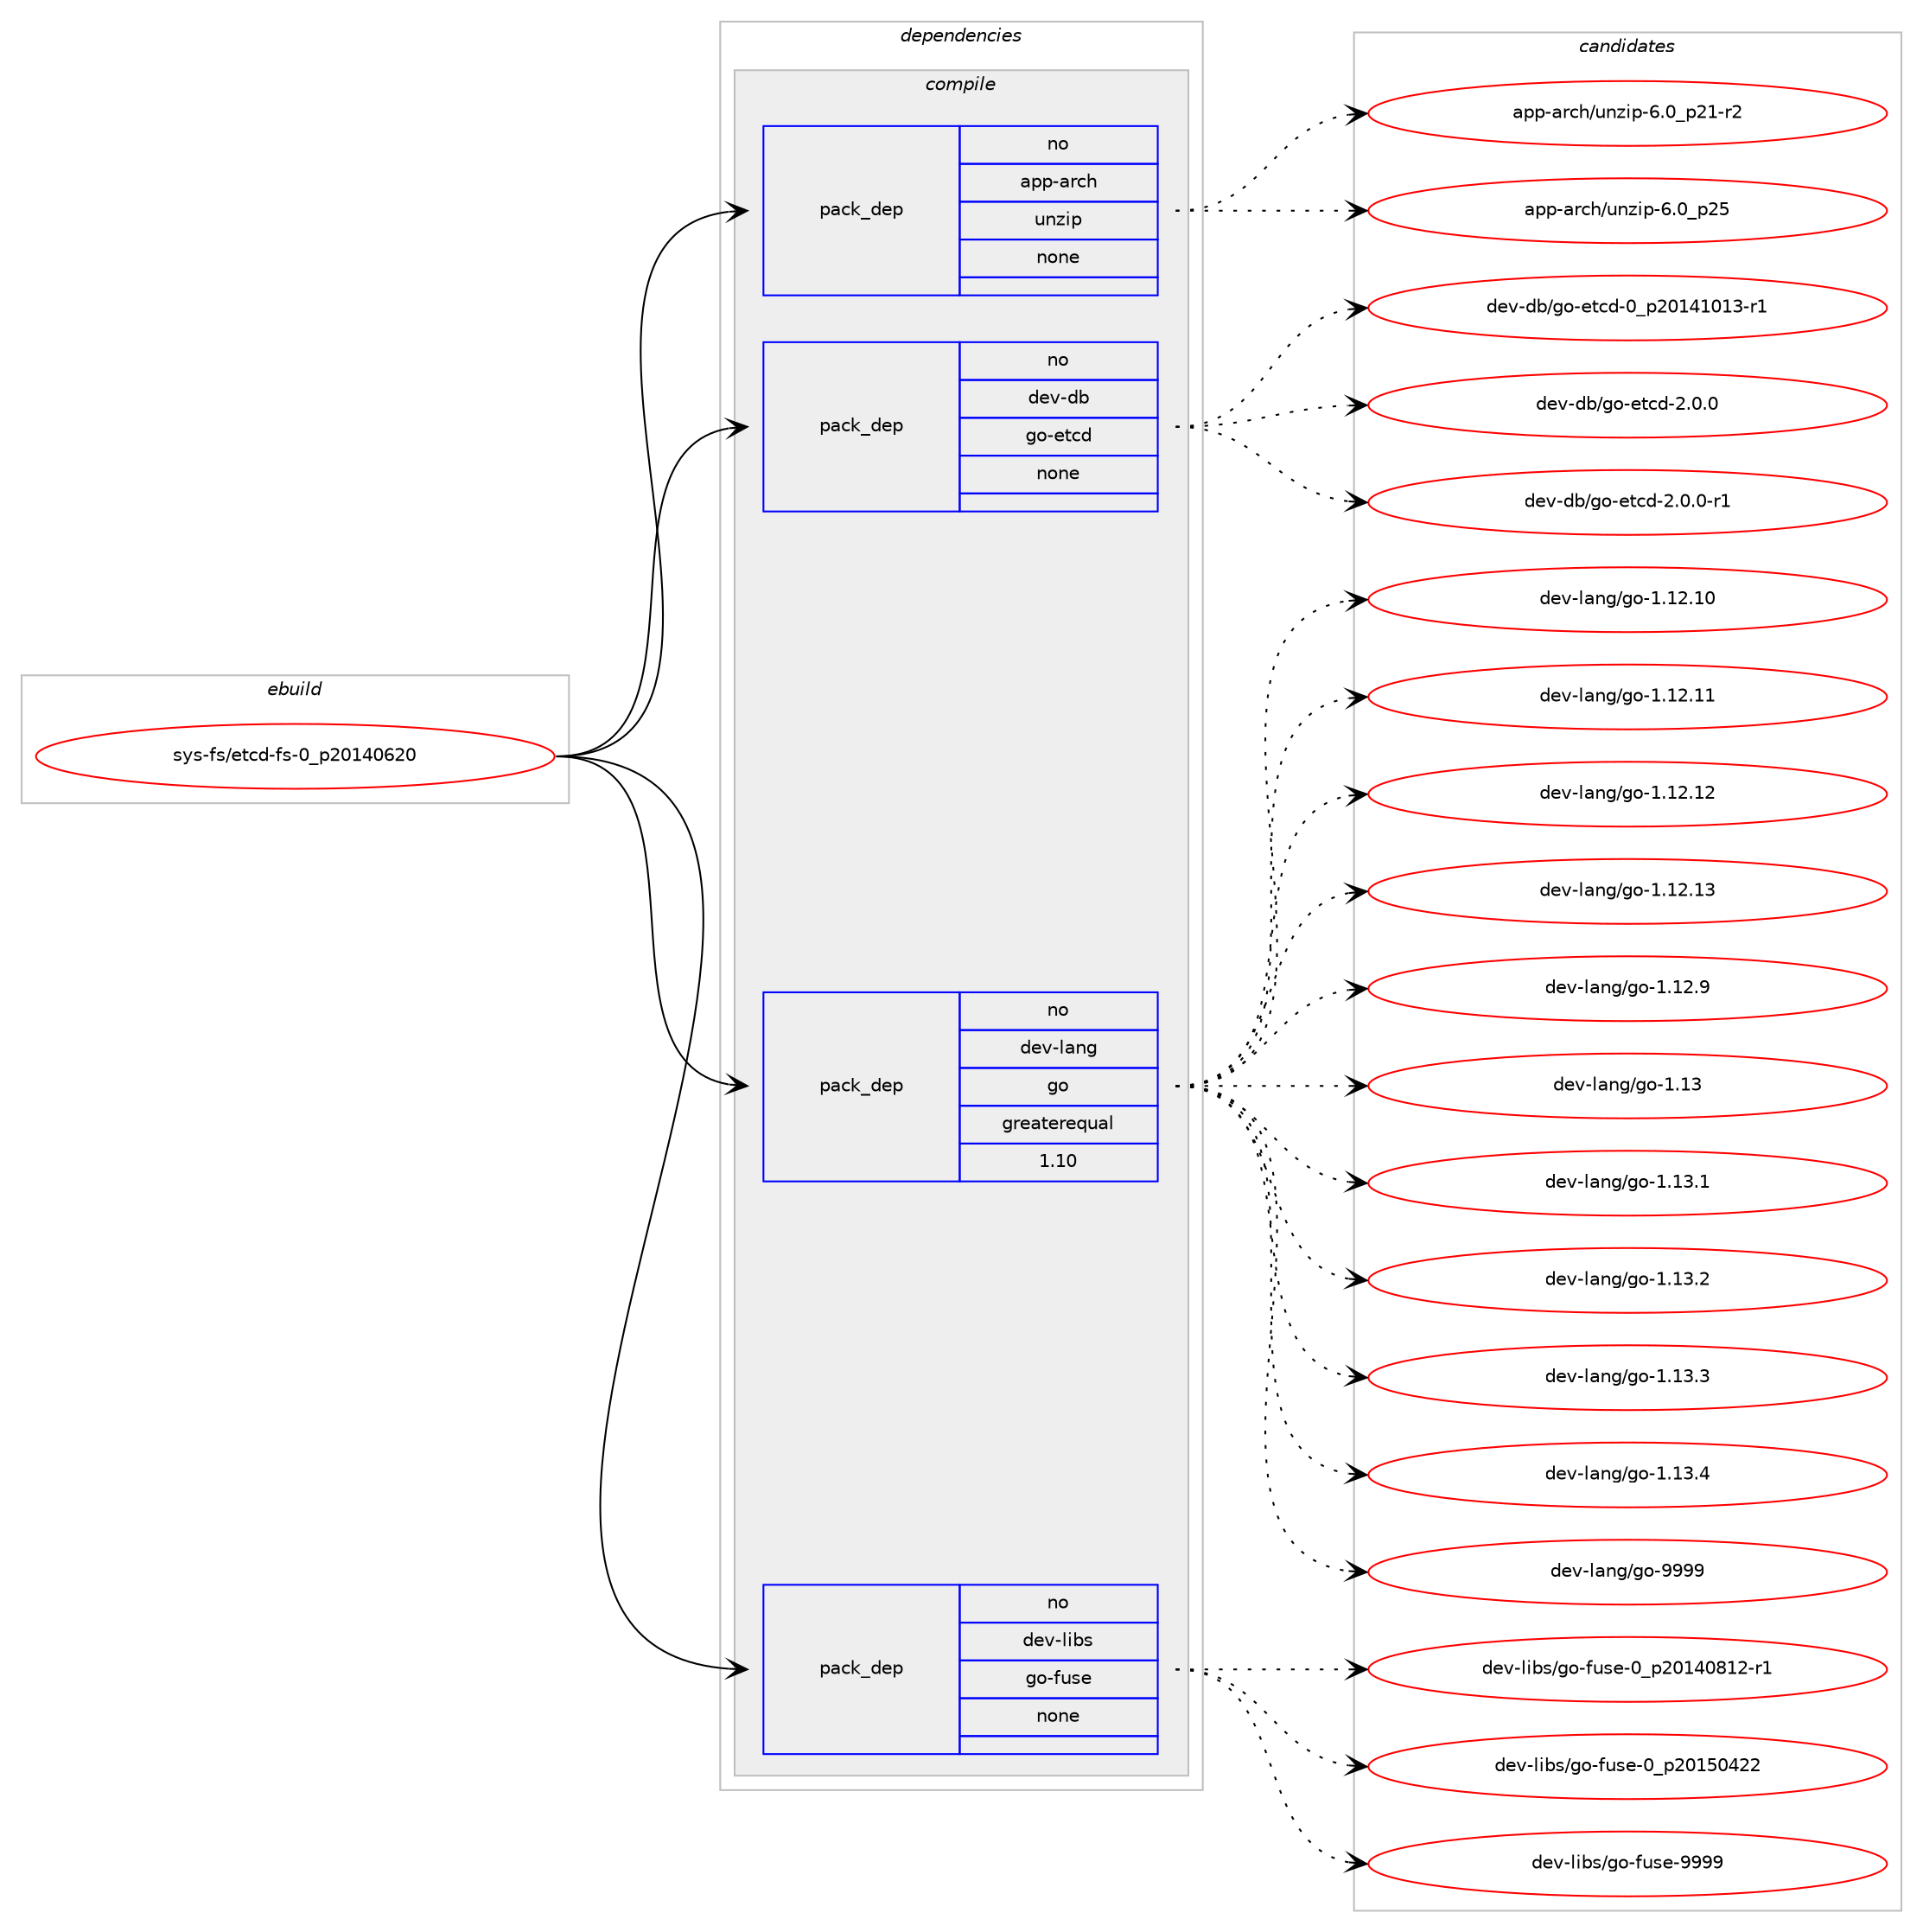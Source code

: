 digraph prolog {

# *************
# Graph options
# *************

newrank=true;
concentrate=true;
compound=true;
graph [rankdir=LR,fontname=Helvetica,fontsize=10,ranksep=1.5];#, ranksep=2.5, nodesep=0.2];
edge  [arrowhead=vee];
node  [fontname=Helvetica,fontsize=10];

# **********
# The ebuild
# **********

subgraph cluster_leftcol {
color=gray;
rank=same;
label=<<i>ebuild</i>>;
id [label="sys-fs/etcd-fs-0_p20140620", color=red, width=4, href="../sys-fs/etcd-fs-0_p20140620.svg"];
}

# ****************
# The dependencies
# ****************

subgraph cluster_midcol {
color=gray;
label=<<i>dependencies</i>>;
subgraph cluster_compile {
fillcolor="#eeeeee";
style=filled;
label=<<i>compile</i>>;
subgraph pack661905 {
dependency891926 [label=<<TABLE BORDER="0" CELLBORDER="1" CELLSPACING="0" CELLPADDING="4" WIDTH="220"><TR><TD ROWSPAN="6" CELLPADDING="30">pack_dep</TD></TR><TR><TD WIDTH="110">no</TD></TR><TR><TD>app-arch</TD></TR><TR><TD>unzip</TD></TR><TR><TD>none</TD></TR><TR><TD></TD></TR></TABLE>>, shape=none, color=blue];
}
id:e -> dependency891926:w [weight=20,style="solid",arrowhead="vee"];
subgraph pack661906 {
dependency891927 [label=<<TABLE BORDER="0" CELLBORDER="1" CELLSPACING="0" CELLPADDING="4" WIDTH="220"><TR><TD ROWSPAN="6" CELLPADDING="30">pack_dep</TD></TR><TR><TD WIDTH="110">no</TD></TR><TR><TD>dev-db</TD></TR><TR><TD>go-etcd</TD></TR><TR><TD>none</TD></TR><TR><TD></TD></TR></TABLE>>, shape=none, color=blue];
}
id:e -> dependency891927:w [weight=20,style="solid",arrowhead="vee"];
subgraph pack661907 {
dependency891928 [label=<<TABLE BORDER="0" CELLBORDER="1" CELLSPACING="0" CELLPADDING="4" WIDTH="220"><TR><TD ROWSPAN="6" CELLPADDING="30">pack_dep</TD></TR><TR><TD WIDTH="110">no</TD></TR><TR><TD>dev-lang</TD></TR><TR><TD>go</TD></TR><TR><TD>greaterequal</TD></TR><TR><TD>1.10</TD></TR></TABLE>>, shape=none, color=blue];
}
id:e -> dependency891928:w [weight=20,style="solid",arrowhead="vee"];
subgraph pack661908 {
dependency891929 [label=<<TABLE BORDER="0" CELLBORDER="1" CELLSPACING="0" CELLPADDING="4" WIDTH="220"><TR><TD ROWSPAN="6" CELLPADDING="30">pack_dep</TD></TR><TR><TD WIDTH="110">no</TD></TR><TR><TD>dev-libs</TD></TR><TR><TD>go-fuse</TD></TR><TR><TD>none</TD></TR><TR><TD></TD></TR></TABLE>>, shape=none, color=blue];
}
id:e -> dependency891929:w [weight=20,style="solid",arrowhead="vee"];
}
subgraph cluster_compileandrun {
fillcolor="#eeeeee";
style=filled;
label=<<i>compile and run</i>>;
}
subgraph cluster_run {
fillcolor="#eeeeee";
style=filled;
label=<<i>run</i>>;
}
}

# **************
# The candidates
# **************

subgraph cluster_choices {
rank=same;
color=gray;
label=<<i>candidates</i>>;

subgraph choice661905 {
color=black;
nodesep=1;
choice9711211245971149910447117110122105112455446489511250494511450 [label="app-arch/unzip-6.0_p21-r2", color=red, width=4,href="../app-arch/unzip-6.0_p21-r2.svg"];
choice971121124597114991044711711012210511245544648951125053 [label="app-arch/unzip-6.0_p25", color=red, width=4,href="../app-arch/unzip-6.0_p25.svg"];
dependency891926:e -> choice9711211245971149910447117110122105112455446489511250494511450:w [style=dotted,weight="100"];
dependency891926:e -> choice971121124597114991044711711012210511245544648951125053:w [style=dotted,weight="100"];
}
subgraph choice661906 {
color=black;
nodesep=1;
choice100101118451009847103111451011169910045489511250484952494849514511449 [label="dev-db/go-etcd-0_p20141013-r1", color=red, width=4,href="../dev-db/go-etcd-0_p20141013-r1.svg"];
choice1001011184510098471031114510111699100455046484648 [label="dev-db/go-etcd-2.0.0", color=red, width=4,href="../dev-db/go-etcd-2.0.0.svg"];
choice10010111845100984710311145101116991004550464846484511449 [label="dev-db/go-etcd-2.0.0-r1", color=red, width=4,href="../dev-db/go-etcd-2.0.0-r1.svg"];
dependency891927:e -> choice100101118451009847103111451011169910045489511250484952494849514511449:w [style=dotted,weight="100"];
dependency891927:e -> choice1001011184510098471031114510111699100455046484648:w [style=dotted,weight="100"];
dependency891927:e -> choice10010111845100984710311145101116991004550464846484511449:w [style=dotted,weight="100"];
}
subgraph choice661907 {
color=black;
nodesep=1;
choice1001011184510897110103471031114549464950464948 [label="dev-lang/go-1.12.10", color=red, width=4,href="../dev-lang/go-1.12.10.svg"];
choice1001011184510897110103471031114549464950464949 [label="dev-lang/go-1.12.11", color=red, width=4,href="../dev-lang/go-1.12.11.svg"];
choice1001011184510897110103471031114549464950464950 [label="dev-lang/go-1.12.12", color=red, width=4,href="../dev-lang/go-1.12.12.svg"];
choice1001011184510897110103471031114549464950464951 [label="dev-lang/go-1.12.13", color=red, width=4,href="../dev-lang/go-1.12.13.svg"];
choice10010111845108971101034710311145494649504657 [label="dev-lang/go-1.12.9", color=red, width=4,href="../dev-lang/go-1.12.9.svg"];
choice1001011184510897110103471031114549464951 [label="dev-lang/go-1.13", color=red, width=4,href="../dev-lang/go-1.13.svg"];
choice10010111845108971101034710311145494649514649 [label="dev-lang/go-1.13.1", color=red, width=4,href="../dev-lang/go-1.13.1.svg"];
choice10010111845108971101034710311145494649514650 [label="dev-lang/go-1.13.2", color=red, width=4,href="../dev-lang/go-1.13.2.svg"];
choice10010111845108971101034710311145494649514651 [label="dev-lang/go-1.13.3", color=red, width=4,href="../dev-lang/go-1.13.3.svg"];
choice10010111845108971101034710311145494649514652 [label="dev-lang/go-1.13.4", color=red, width=4,href="../dev-lang/go-1.13.4.svg"];
choice1001011184510897110103471031114557575757 [label="dev-lang/go-9999", color=red, width=4,href="../dev-lang/go-9999.svg"];
dependency891928:e -> choice1001011184510897110103471031114549464950464948:w [style=dotted,weight="100"];
dependency891928:e -> choice1001011184510897110103471031114549464950464949:w [style=dotted,weight="100"];
dependency891928:e -> choice1001011184510897110103471031114549464950464950:w [style=dotted,weight="100"];
dependency891928:e -> choice1001011184510897110103471031114549464950464951:w [style=dotted,weight="100"];
dependency891928:e -> choice10010111845108971101034710311145494649504657:w [style=dotted,weight="100"];
dependency891928:e -> choice1001011184510897110103471031114549464951:w [style=dotted,weight="100"];
dependency891928:e -> choice10010111845108971101034710311145494649514649:w [style=dotted,weight="100"];
dependency891928:e -> choice10010111845108971101034710311145494649514650:w [style=dotted,weight="100"];
dependency891928:e -> choice10010111845108971101034710311145494649514651:w [style=dotted,weight="100"];
dependency891928:e -> choice10010111845108971101034710311145494649514652:w [style=dotted,weight="100"];
dependency891928:e -> choice1001011184510897110103471031114557575757:w [style=dotted,weight="100"];
}
subgraph choice661908 {
color=black;
nodesep=1;
choice1001011184510810598115471031114510211711510145489511250484952485649504511449 [label="dev-libs/go-fuse-0_p20140812-r1", color=red, width=4,href="../dev-libs/go-fuse-0_p20140812-r1.svg"];
choice100101118451081059811547103111451021171151014548951125048495348525050 [label="dev-libs/go-fuse-0_p20150422", color=red, width=4,href="../dev-libs/go-fuse-0_p20150422.svg"];
choice100101118451081059811547103111451021171151014557575757 [label="dev-libs/go-fuse-9999", color=red, width=4,href="../dev-libs/go-fuse-9999.svg"];
dependency891929:e -> choice1001011184510810598115471031114510211711510145489511250484952485649504511449:w [style=dotted,weight="100"];
dependency891929:e -> choice100101118451081059811547103111451021171151014548951125048495348525050:w [style=dotted,weight="100"];
dependency891929:e -> choice100101118451081059811547103111451021171151014557575757:w [style=dotted,weight="100"];
}
}

}
